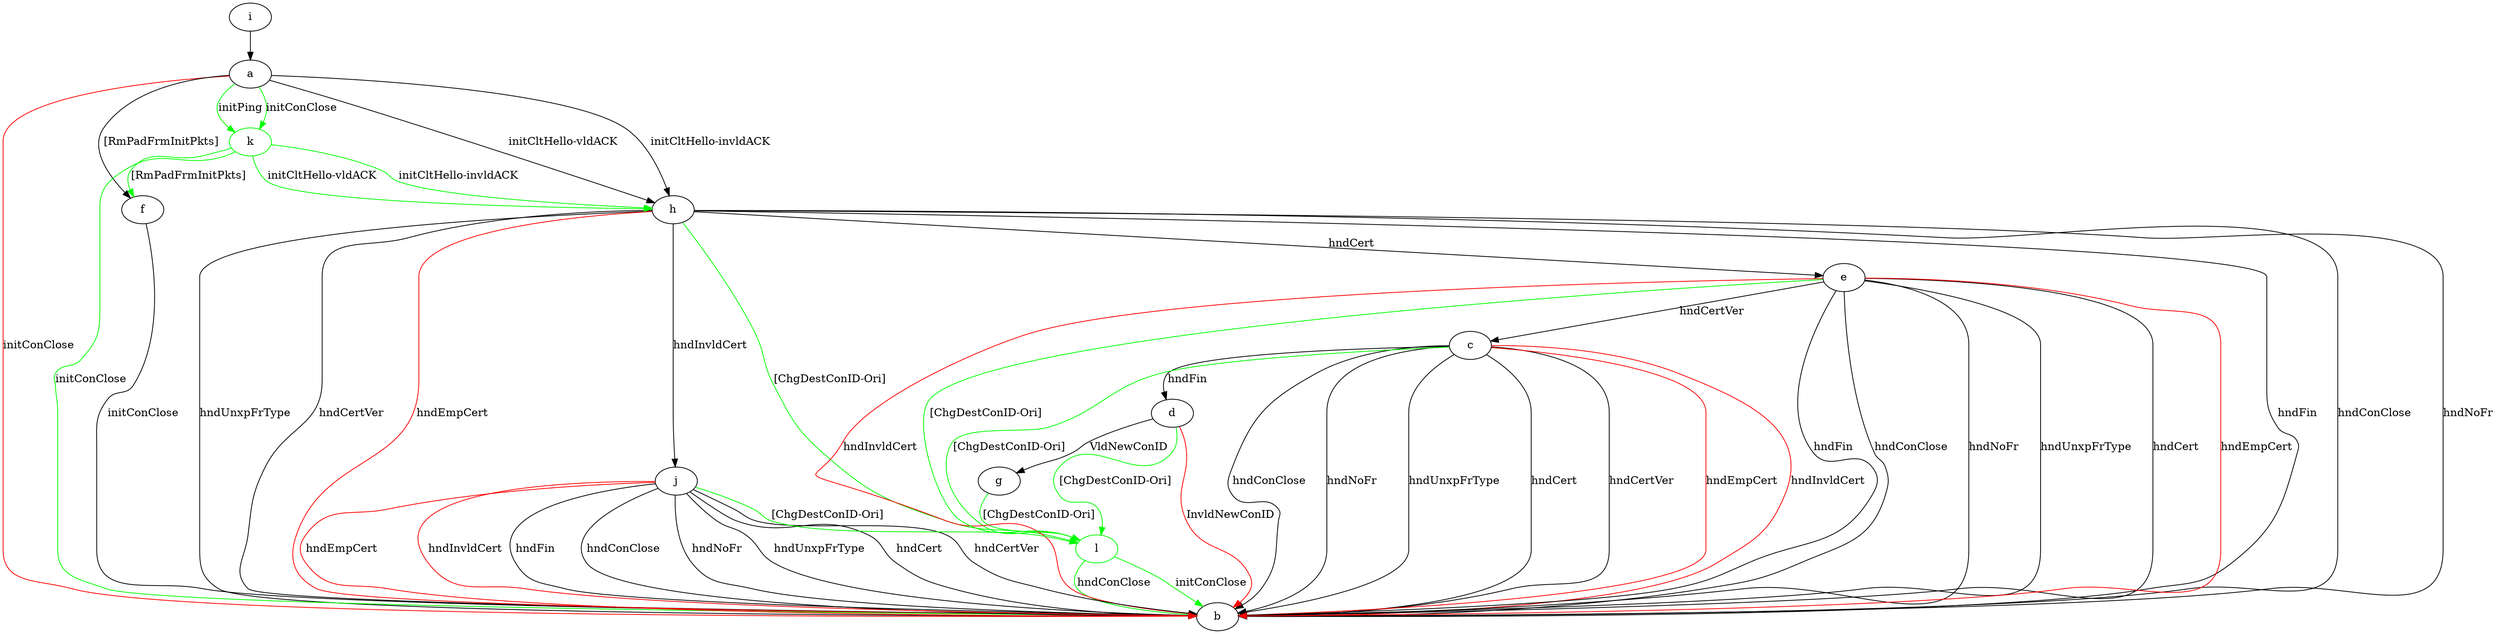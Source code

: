 digraph "" {
	a -> b	[key=0,
		color=red,
		label="initConClose "];
	a -> f	[key=0,
		label="[RmPadFrmInitPkts] "];
	a -> h	[key=0,
		label="initCltHello-vldACK "];
	a -> h	[key=1,
		label="initCltHello-invldACK "];
	k	[color=green];
	a -> k	[key=0,
		color=green,
		label="initPing "];
	a -> k	[key=1,
		color=green,
		label="initConClose "];
	c -> b	[key=0,
		label="hndConClose "];
	c -> b	[key=1,
		label="hndNoFr "];
	c -> b	[key=2,
		label="hndUnxpFrType "];
	c -> b	[key=3,
		label="hndCert "];
	c -> b	[key=4,
		label="hndCertVer "];
	c -> b	[key=5,
		color=red,
		label="hndEmpCert "];
	c -> b	[key=6,
		color=red,
		label="hndInvldCert "];
	c -> d	[key=0,
		label="hndFin "];
	l	[color=green];
	c -> l	[key=0,
		color=green,
		label="[ChgDestConID-Ori] "];
	d -> b	[key=0,
		color=red,
		label="InvldNewConID "];
	d -> g	[key=0,
		label="VldNewConID "];
	d -> l	[key=0,
		color=green,
		label="[ChgDestConID-Ori] "];
	e -> b	[key=0,
		label="hndFin "];
	e -> b	[key=1,
		label="hndConClose "];
	e -> b	[key=2,
		label="hndNoFr "];
	e -> b	[key=3,
		label="hndUnxpFrType "];
	e -> b	[key=4,
		label="hndCert "];
	e -> b	[key=5,
		color=red,
		label="hndEmpCert "];
	e -> b	[key=6,
		color=red,
		label="hndInvldCert "];
	e -> c	[key=0,
		label="hndCertVer "];
	e -> l	[key=0,
		color=green,
		label="[ChgDestConID-Ori] "];
	f -> b	[key=0,
		label="initConClose "];
	g -> l	[key=0,
		color=green,
		label="[ChgDestConID-Ori] "];
	h -> b	[key=0,
		label="hndFin "];
	h -> b	[key=1,
		label="hndConClose "];
	h -> b	[key=2,
		label="hndNoFr "];
	h -> b	[key=3,
		label="hndUnxpFrType "];
	h -> b	[key=4,
		label="hndCertVer "];
	h -> b	[key=5,
		color=red,
		label="hndEmpCert "];
	h -> e	[key=0,
		label="hndCert "];
	h -> j	[key=0,
		label="hndInvldCert "];
	h -> l	[key=0,
		color=green,
		label="[ChgDestConID-Ori] "];
	i -> a	[key=0];
	j -> b	[key=0,
		label="hndFin "];
	j -> b	[key=1,
		label="hndConClose "];
	j -> b	[key=2,
		label="hndNoFr "];
	j -> b	[key=3,
		label="hndUnxpFrType "];
	j -> b	[key=4,
		label="hndCert "];
	j -> b	[key=5,
		label="hndCertVer "];
	j -> b	[key=6,
		color=red,
		label="hndEmpCert "];
	j -> b	[key=7,
		color=red,
		label="hndInvldCert "];
	j -> l	[key=0,
		color=green,
		label="[ChgDestConID-Ori] "];
	k -> b	[key=0,
		color=green,
		label="initConClose "];
	k -> f	[key=0,
		color=green,
		label="[RmPadFrmInitPkts] "];
	k -> h	[key=0,
		color=green,
		label="initCltHello-vldACK "];
	k -> h	[key=1,
		color=green,
		label="initCltHello-invldACK "];
	l -> b	[key=0,
		color=green,
		label="initConClose "];
	l -> b	[key=1,
		color=green,
		label="hndConClose "];
}
